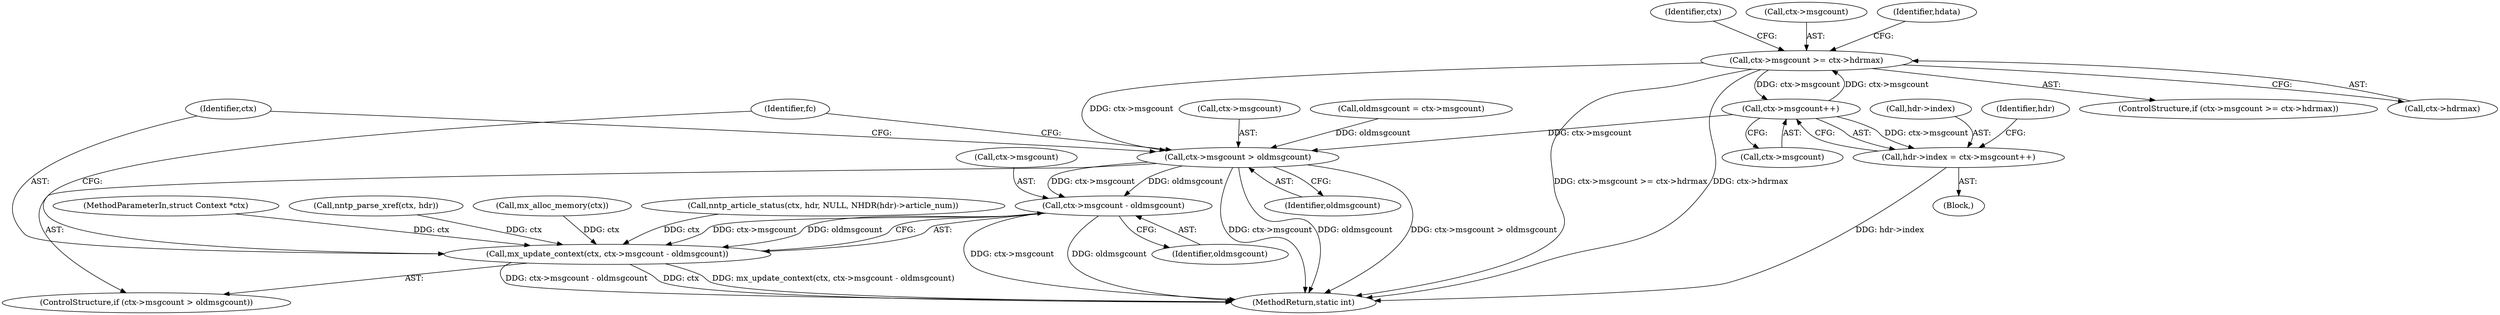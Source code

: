 digraph "0_neomutt_9e927affe3a021175f354af5fa01d22657c20585@pointer" {
"1000427" [label="(Call,ctx->msgcount >= ctx->hdrmax)"];
"1000656" [label="(Call,ctx->msgcount++)"];
"1000427" [label="(Call,ctx->msgcount >= ctx->hdrmax)"];
"1000797" [label="(Call,ctx->msgcount > oldmsgcount)"];
"1000804" [label="(Call,ctx->msgcount - oldmsgcount)"];
"1000802" [label="(Call,mx_update_context(ctx, ctx->msgcount - oldmsgcount))"];
"1000652" [label="(Call,hdr->index = ctx->msgcount++)"];
"1000656" [label="(Call,ctx->msgcount++)"];
"1000804" [label="(Call,ctx->msgcount - oldmsgcount)"];
"1000802" [label="(Call,mx_update_context(ctx, ctx->msgcount - oldmsgcount))"];
"1000796" [label="(ControlStructure,if (ctx->msgcount > oldmsgcount))"];
"1000427" [label="(Call,ctx->msgcount >= ctx->hdrmax)"];
"1000803" [label="(Identifier,ctx)"];
"1000426" [label="(ControlStructure,if (ctx->msgcount >= ctx->hdrmax))"];
"1000808" [label="(Identifier,oldmsgcount)"];
"1000798" [label="(Call,ctx->msgcount)"];
"1000657" [label="(Call,ctx->msgcount)"];
"1000117" [label="(MethodParameterIn,struct Context *ctx)"];
"1000140" [label="(Call,oldmsgcount = ctx->msgcount)"];
"1000652" [label="(Call,hdr->index = ctx->msgcount++)"];
"1000812" [label="(Identifier,fc)"];
"1000435" [label="(Identifier,ctx)"];
"1000711" [label="(Call,nntp_parse_xref(ctx, hdr))"];
"1000428" [label="(Call,ctx->msgcount)"];
"1000805" [label="(Call,ctx->msgcount)"];
"1000431" [label="(Call,ctx->hdrmax)"];
"1000797" [label="(Call,ctx->msgcount > oldmsgcount)"];
"1000392" [label="(Block,)"];
"1000437" [label="(Identifier,hdata)"];
"1000653" [label="(Call,hdr->index)"];
"1000824" [label="(MethodReturn,static int)"];
"1000662" [label="(Identifier,hdr)"];
"1000434" [label="(Call,mx_alloc_memory(ctx))"];
"1000801" [label="(Identifier,oldmsgcount)"];
"1000698" [label="(Call,nntp_article_status(ctx, hdr, NULL, NHDR(hdr)->article_num))"];
"1000427" -> "1000426"  [label="AST: "];
"1000427" -> "1000431"  [label="CFG: "];
"1000428" -> "1000427"  [label="AST: "];
"1000431" -> "1000427"  [label="AST: "];
"1000435" -> "1000427"  [label="CFG: "];
"1000437" -> "1000427"  [label="CFG: "];
"1000427" -> "1000824"  [label="DDG: ctx->msgcount >= ctx->hdrmax"];
"1000427" -> "1000824"  [label="DDG: ctx->hdrmax"];
"1000656" -> "1000427"  [label="DDG: ctx->msgcount"];
"1000427" -> "1000656"  [label="DDG: ctx->msgcount"];
"1000427" -> "1000797"  [label="DDG: ctx->msgcount"];
"1000656" -> "1000652"  [label="AST: "];
"1000656" -> "1000657"  [label="CFG: "];
"1000657" -> "1000656"  [label="AST: "];
"1000652" -> "1000656"  [label="CFG: "];
"1000656" -> "1000652"  [label="DDG: ctx->msgcount"];
"1000656" -> "1000797"  [label="DDG: ctx->msgcount"];
"1000797" -> "1000796"  [label="AST: "];
"1000797" -> "1000801"  [label="CFG: "];
"1000798" -> "1000797"  [label="AST: "];
"1000801" -> "1000797"  [label="AST: "];
"1000803" -> "1000797"  [label="CFG: "];
"1000812" -> "1000797"  [label="CFG: "];
"1000797" -> "1000824"  [label="DDG: ctx->msgcount"];
"1000797" -> "1000824"  [label="DDG: oldmsgcount"];
"1000797" -> "1000824"  [label="DDG: ctx->msgcount > oldmsgcount"];
"1000140" -> "1000797"  [label="DDG: oldmsgcount"];
"1000797" -> "1000804"  [label="DDG: ctx->msgcount"];
"1000797" -> "1000804"  [label="DDG: oldmsgcount"];
"1000804" -> "1000802"  [label="AST: "];
"1000804" -> "1000808"  [label="CFG: "];
"1000805" -> "1000804"  [label="AST: "];
"1000808" -> "1000804"  [label="AST: "];
"1000802" -> "1000804"  [label="CFG: "];
"1000804" -> "1000824"  [label="DDG: ctx->msgcount"];
"1000804" -> "1000824"  [label="DDG: oldmsgcount"];
"1000804" -> "1000802"  [label="DDG: ctx->msgcount"];
"1000804" -> "1000802"  [label="DDG: oldmsgcount"];
"1000802" -> "1000796"  [label="AST: "];
"1000803" -> "1000802"  [label="AST: "];
"1000812" -> "1000802"  [label="CFG: "];
"1000802" -> "1000824"  [label="DDG: ctx"];
"1000802" -> "1000824"  [label="DDG: mx_update_context(ctx, ctx->msgcount - oldmsgcount)"];
"1000802" -> "1000824"  [label="DDG: ctx->msgcount - oldmsgcount"];
"1000711" -> "1000802"  [label="DDG: ctx"];
"1000434" -> "1000802"  [label="DDG: ctx"];
"1000698" -> "1000802"  [label="DDG: ctx"];
"1000117" -> "1000802"  [label="DDG: ctx"];
"1000652" -> "1000392"  [label="AST: "];
"1000653" -> "1000652"  [label="AST: "];
"1000662" -> "1000652"  [label="CFG: "];
"1000652" -> "1000824"  [label="DDG: hdr->index"];
}
